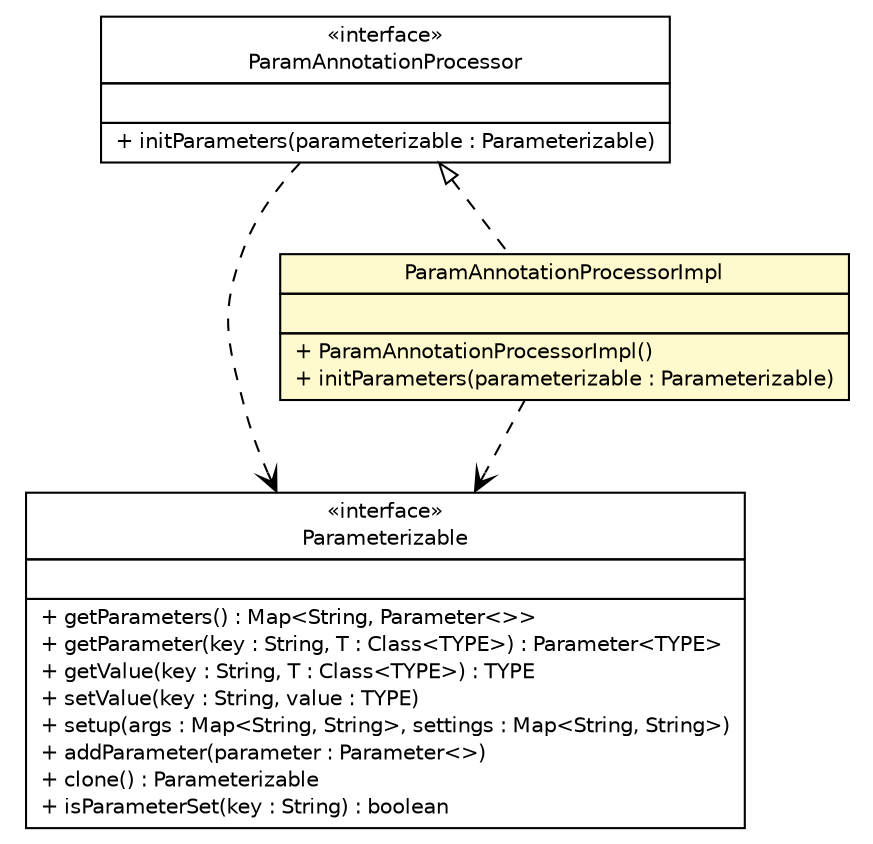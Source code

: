 #!/usr/local/bin/dot
#
# Class diagram 
# Generated by UMLGraph version R5_6 (http://www.umlgraph.org/)
#

digraph G {
	edge [fontname="Helvetica",fontsize=10,labelfontname="Helvetica",labelfontsize=10];
	node [fontname="Helvetica",fontsize=10,shape=plaintext];
	nodesep=0.25;
	ranksep=0.5;
	// com.vectorprint.configuration.parameters.Parameterizable
	c4980 [label=<<table title="com.vectorprint.configuration.parameters.Parameterizable" border="0" cellborder="1" cellspacing="0" cellpadding="2" port="p" href="../Parameterizable.html">
		<tr><td><table border="0" cellspacing="0" cellpadding="1">
<tr><td align="center" balign="center"> &#171;interface&#187; </td></tr>
<tr><td align="center" balign="center"> Parameterizable </td></tr>
		</table></td></tr>
		<tr><td><table border="0" cellspacing="0" cellpadding="1">
<tr><td align="left" balign="left">  </td></tr>
		</table></td></tr>
		<tr><td><table border="0" cellspacing="0" cellpadding="1">
<tr><td align="left" balign="left"> + getParameters() : Map&lt;String, Parameter&lt;&gt;&gt; </td></tr>
<tr><td align="left" balign="left"> + getParameter(key : String, T : Class&lt;TYPE&gt;) : Parameter&lt;TYPE&gt; </td></tr>
<tr><td align="left" balign="left"> + getValue(key : String, T : Class&lt;TYPE&gt;) : TYPE </td></tr>
<tr><td align="left" balign="left"> + setValue(key : String, value : TYPE) </td></tr>
<tr><td align="left" balign="left"> + setup(args : Map&lt;String, String&gt;, settings : Map&lt;String, String&gt;) </td></tr>
<tr><td align="left" balign="left"> + addParameter(parameter : Parameter&lt;&gt;) </td></tr>
<tr><td align="left" balign="left"> + clone() : Parameterizable </td></tr>
<tr><td align="left" balign="left"> + isParameterSet(key : String) : boolean </td></tr>
		</table></td></tr>
		</table>>, URL="../Parameterizable.html", fontname="Helvetica", fontcolor="black", fontsize=10.0];
	// com.vectorprint.configuration.parameters.annotation.ParamAnnotationProcessorImpl
	c4993 [label=<<table title="com.vectorprint.configuration.parameters.annotation.ParamAnnotationProcessorImpl" border="0" cellborder="1" cellspacing="0" cellpadding="2" port="p" bgcolor="lemonChiffon" href="./ParamAnnotationProcessorImpl.html">
		<tr><td><table border="0" cellspacing="0" cellpadding="1">
<tr><td align="center" balign="center"> ParamAnnotationProcessorImpl </td></tr>
		</table></td></tr>
		<tr><td><table border="0" cellspacing="0" cellpadding="1">
<tr><td align="left" balign="left">  </td></tr>
		</table></td></tr>
		<tr><td><table border="0" cellspacing="0" cellpadding="1">
<tr><td align="left" balign="left"> + ParamAnnotationProcessorImpl() </td></tr>
<tr><td align="left" balign="left"> + initParameters(parameterizable : Parameterizable) </td></tr>
		</table></td></tr>
		</table>>, URL="./ParamAnnotationProcessorImpl.html", fontname="Helvetica", fontcolor="black", fontsize=10.0];
	// com.vectorprint.configuration.parameters.annotation.ParamAnnotationProcessor
	c4994 [label=<<table title="com.vectorprint.configuration.parameters.annotation.ParamAnnotationProcessor" border="0" cellborder="1" cellspacing="0" cellpadding="2" port="p" href="./ParamAnnotationProcessor.html">
		<tr><td><table border="0" cellspacing="0" cellpadding="1">
<tr><td align="center" balign="center"> &#171;interface&#187; </td></tr>
<tr><td align="center" balign="center"> ParamAnnotationProcessor </td></tr>
		</table></td></tr>
		<tr><td><table border="0" cellspacing="0" cellpadding="1">
<tr><td align="left" balign="left">  </td></tr>
		</table></td></tr>
		<tr><td><table border="0" cellspacing="0" cellpadding="1">
<tr><td align="left" balign="left"> + initParameters(parameterizable : Parameterizable) </td></tr>
		</table></td></tr>
		</table>>, URL="./ParamAnnotationProcessor.html", fontname="Helvetica", fontcolor="black", fontsize=10.0];
	//com.vectorprint.configuration.parameters.annotation.ParamAnnotationProcessorImpl implements com.vectorprint.configuration.parameters.annotation.ParamAnnotationProcessor
	c4994:p -> c4993:p [dir=back,arrowtail=empty,style=dashed];
	// com.vectorprint.configuration.parameters.annotation.ParamAnnotationProcessorImpl DEPEND com.vectorprint.configuration.parameters.Parameterizable
	c4993:p -> c4980:p [taillabel="", label="", headlabel="", fontname="Helvetica", fontcolor="black", fontsize=10.0, color="black", arrowhead=open, style=dashed];
	// com.vectorprint.configuration.parameters.annotation.ParamAnnotationProcessor DEPEND com.vectorprint.configuration.parameters.Parameterizable
	c4994:p -> c4980:p [taillabel="", label="", headlabel="", fontname="Helvetica", fontcolor="black", fontsize=10.0, color="black", arrowhead=open, style=dashed];
}

